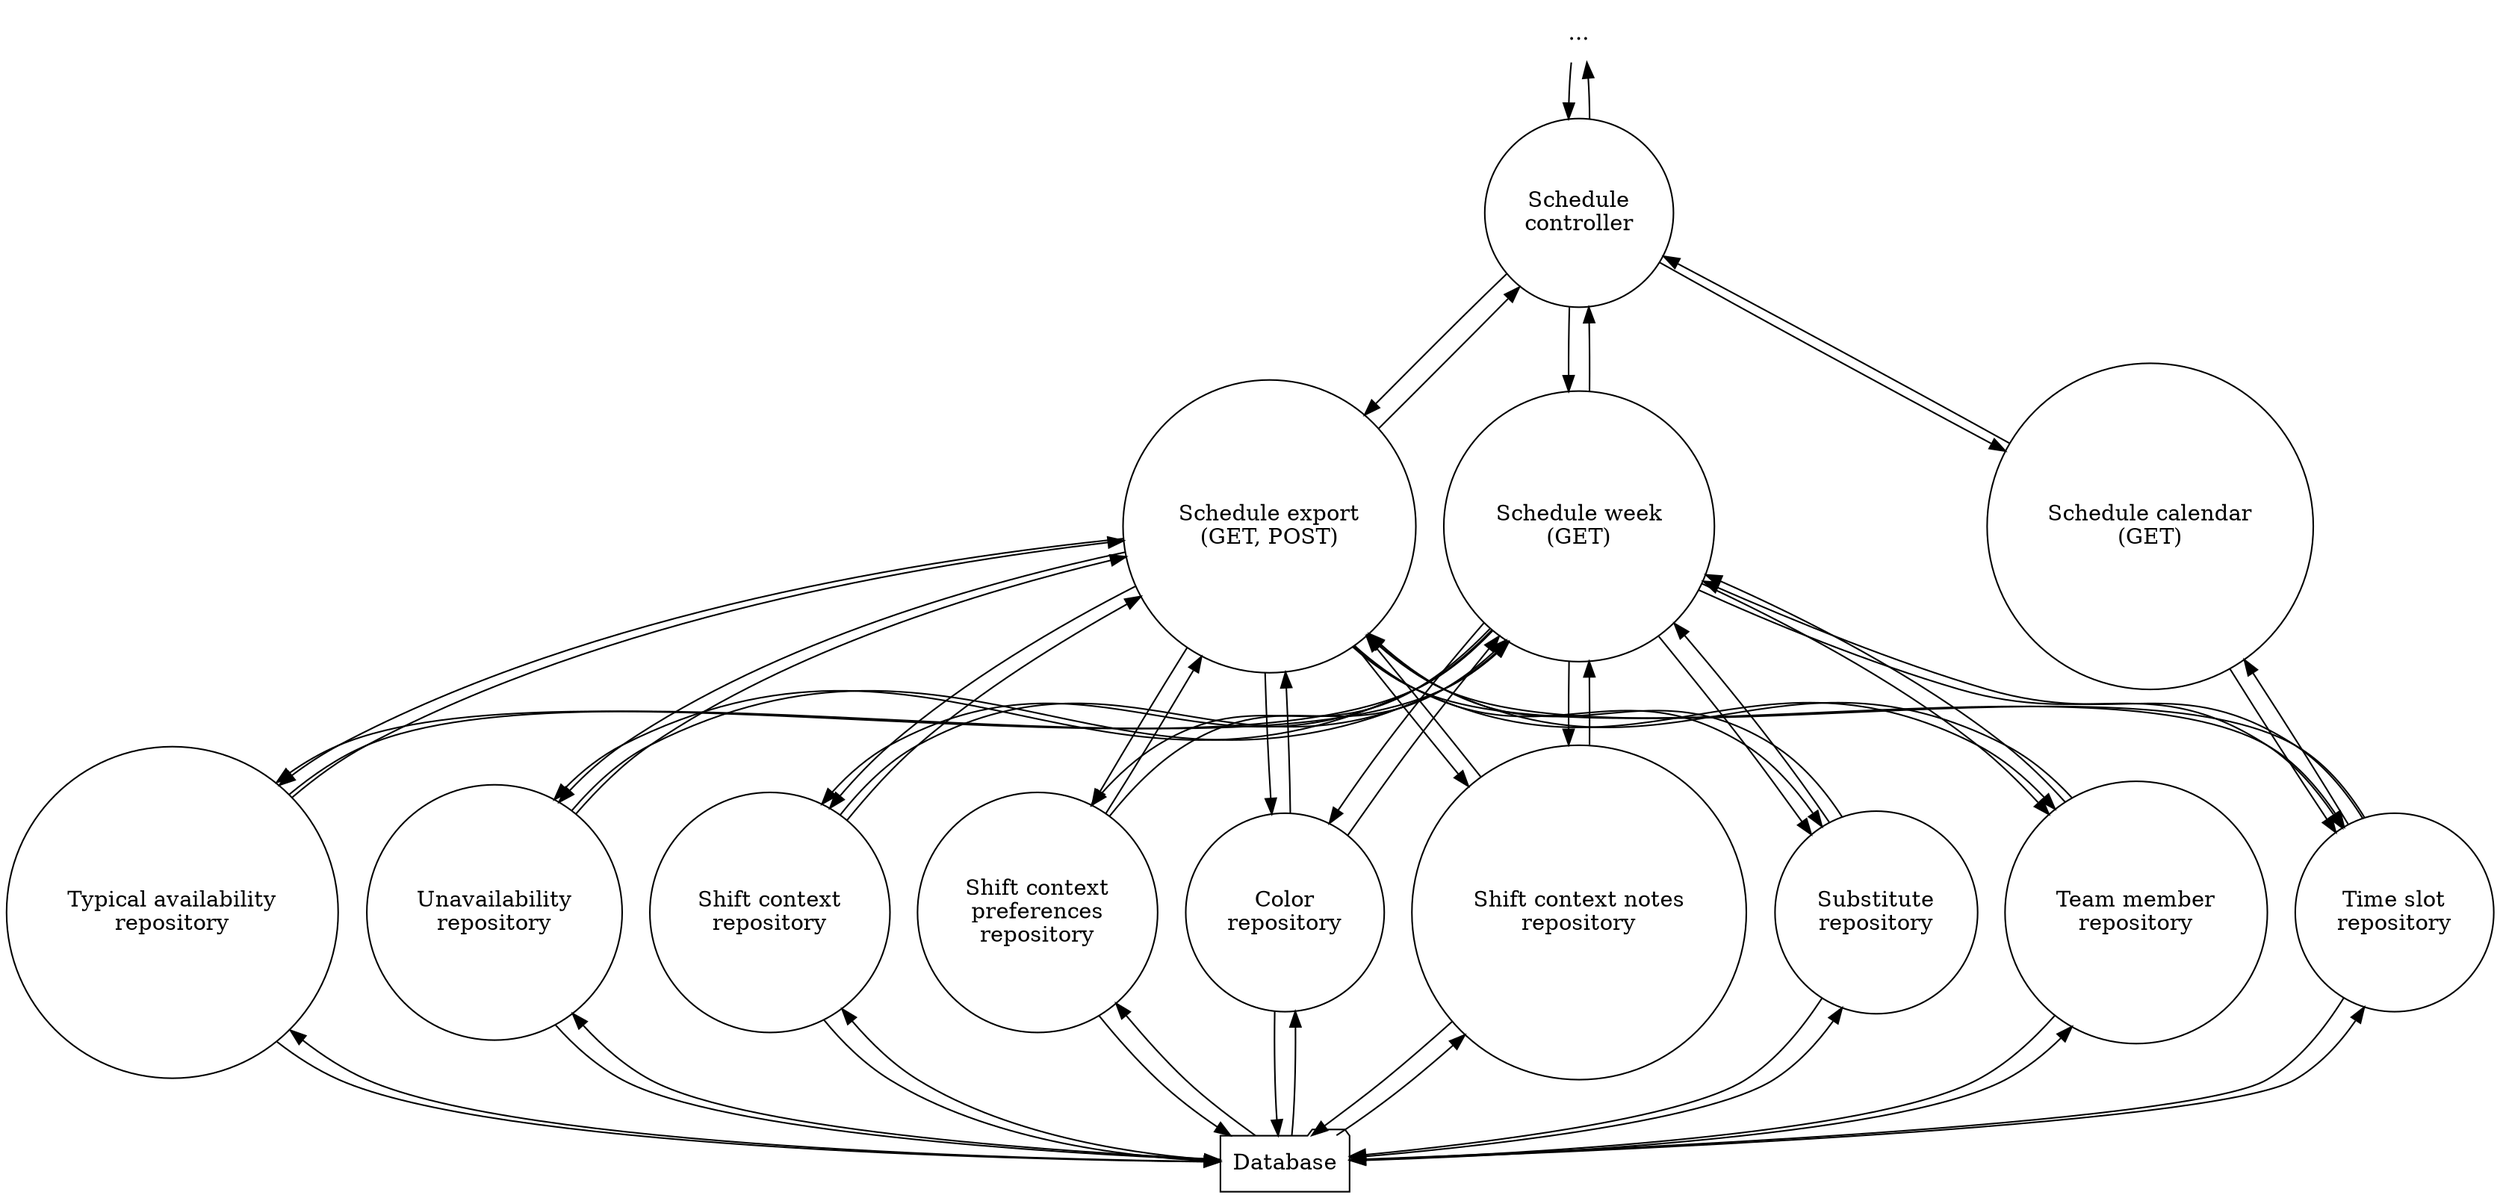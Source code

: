 digraph data_flow_diagram {
    node [ shape = circle ]
    
    "..." [ shape = none ]
    
    "..." -> "Schedule\ncontroller" -> "..."

    subgraph actions {
        rank = same
        
        "Schedule calendar\n(GET)"
        "Schedule week\n(GET)"
        "Schedule export\n(GET, POST)"
    }
    
    "Schedule\ncontroller" -> {
        "Schedule calendar\n(GET)"
        "Schedule week\n(GET)"
        "Schedule export\n(GET, POST)"
    } -> "Schedule\ncontroller"
    
    subgraph repositories {
        rank = same
        
        "Team member\nrepository"
        "Typical availability\nrepository"
        "Unavailability\nrepository"
        "Shift context\nrepository"
        "Shift context\npreferences\nrepository"
        "Color\nrepository"
        "Shift context notes\nrepository"
        "Substitute\nrepository"
        "Time slot\nrepository"
    }
    
    "Schedule calendar\n(GET)" -> {
        "Time slot\nrepository"
    } -> "Schedule calendar\n(GET)"
    
    {
        "Schedule week\n(GET)"
        "Schedule export\n(GET, POST)"
    }
    ->
    {
        "Team member\nrepository"
        "Typical availability\nrepository"
        "Unavailability\nrepository"
        "Shift context\nrepository"
        "Shift context\npreferences\nrepository"
        "Color\nrepository"
        "Shift context notes\nrepository"
        "Substitute\nrepository"
        "Time slot\nrepository"
    }
    ->
    {
        "Schedule week\n(GET)"
        "Schedule export\n(GET, POST)"
    }
    
    Database [ shape = folder ]
    
    Database -> {
        "Team member\nrepository"
        "Typical availability\nrepository"
        "Unavailability\nrepository"
        "Shift context\nrepository"
        "Shift context\npreferences\nrepository"
        "Color\nrepository"
        "Shift context notes\nrepository"
        "Substitute\nrepository"
        "Time slot\nrepository"
    } -> Database
}

